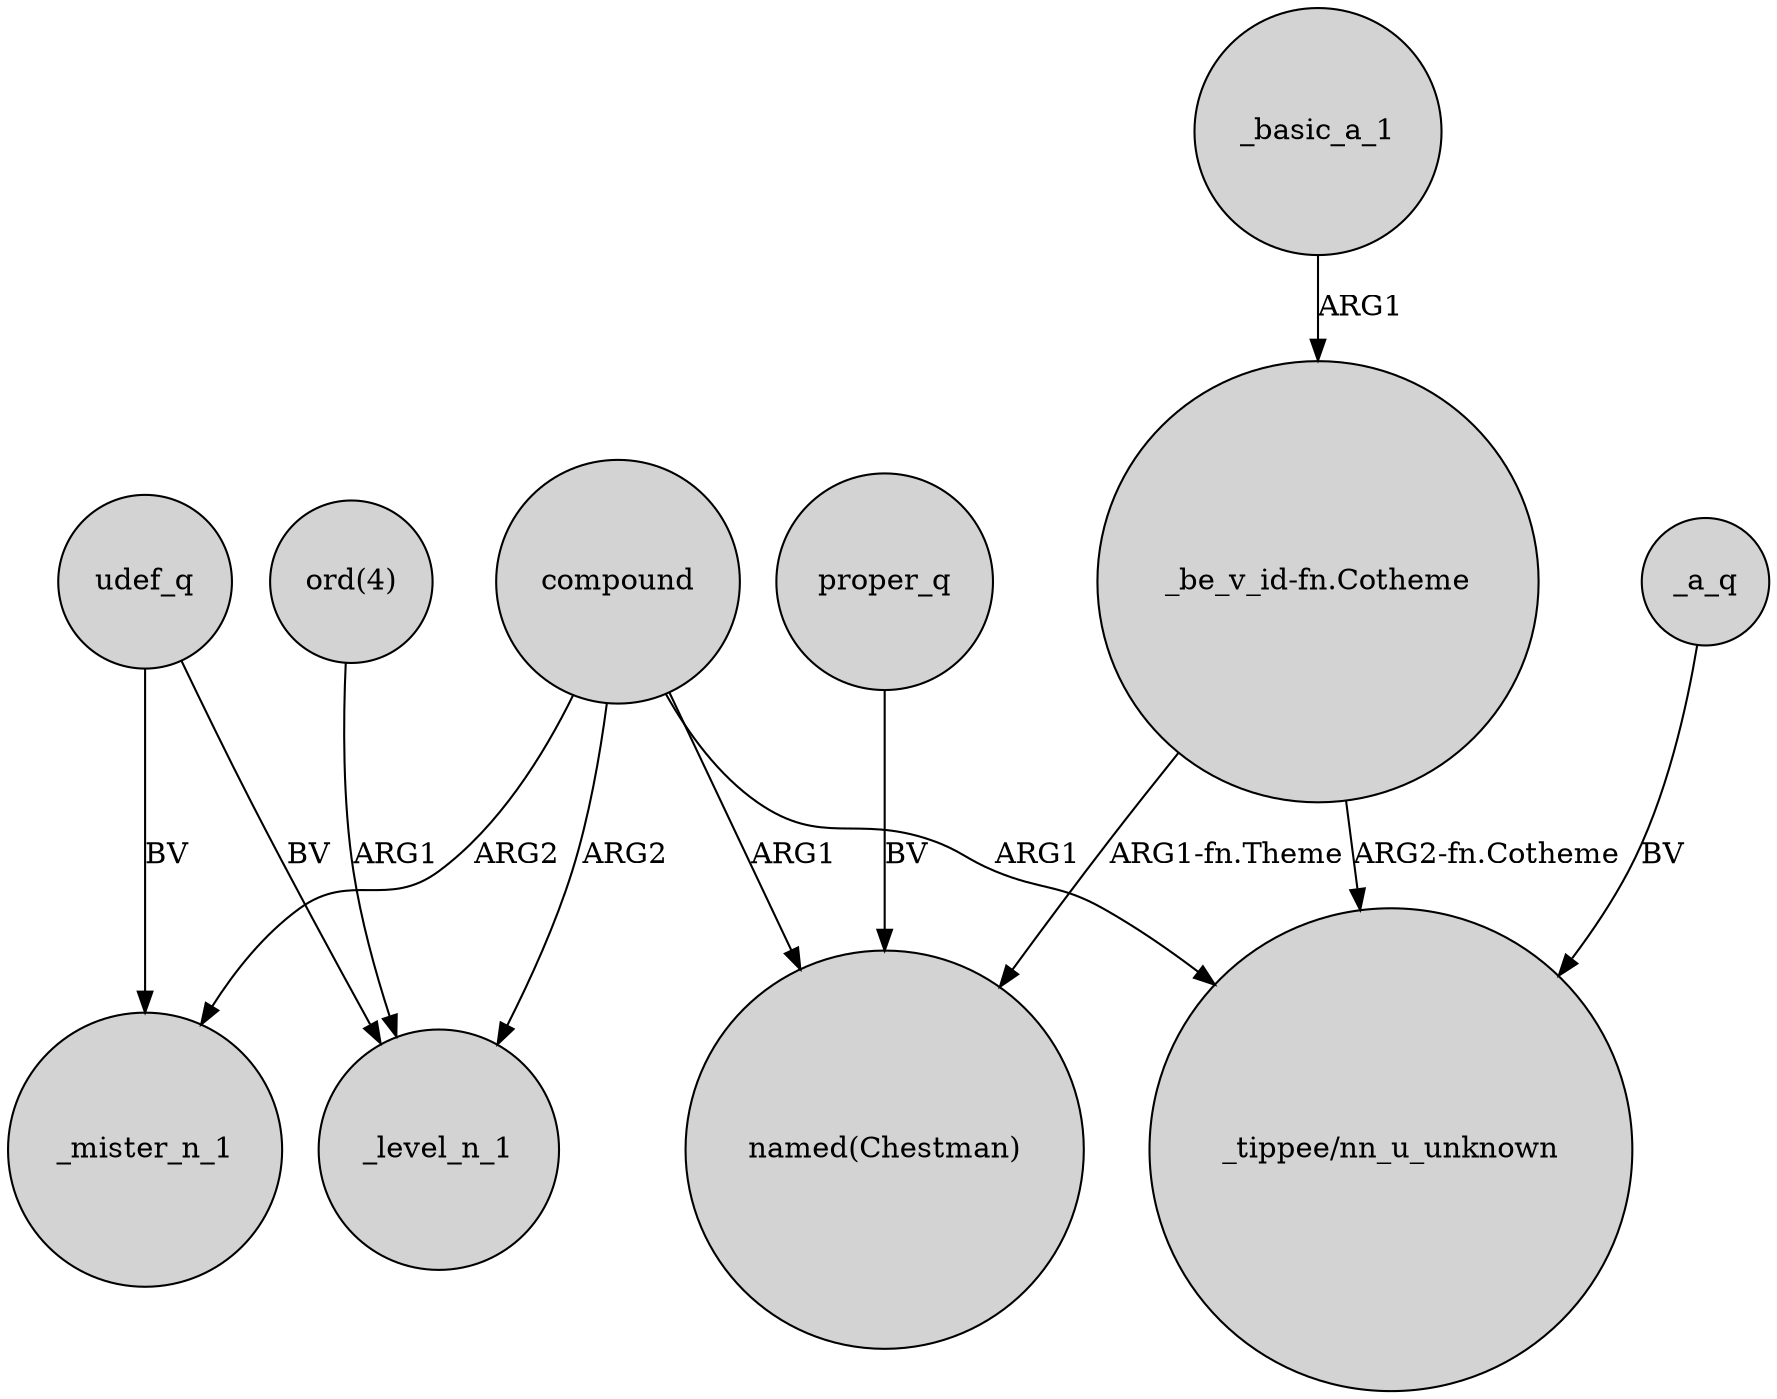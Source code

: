 digraph {
	node [shape=circle style=filled]
	compound -> _mister_n_1 [label=ARG2]
	udef_q -> _level_n_1 [label=BV]
	_basic_a_1 -> "_be_v_id-fn.Cotheme" [label=ARG1]
	udef_q -> _mister_n_1 [label=BV]
	"ord(4)" -> _level_n_1 [label=ARG1]
	compound -> "named(Chestman)" [label=ARG1]
	compound -> "_tippee/nn_u_unknown" [label=ARG1]
	proper_q -> "named(Chestman)" [label=BV]
	_a_q -> "_tippee/nn_u_unknown" [label=BV]
	"_be_v_id-fn.Cotheme" -> "named(Chestman)" [label="ARG1-fn.Theme"]
	compound -> _level_n_1 [label=ARG2]
	"_be_v_id-fn.Cotheme" -> "_tippee/nn_u_unknown" [label="ARG2-fn.Cotheme"]
}

